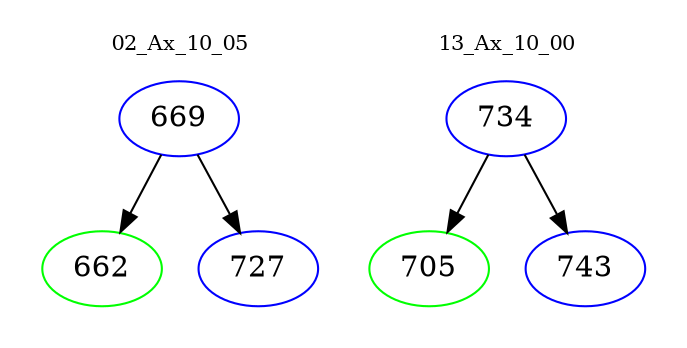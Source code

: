 digraph{
subgraph cluster_0 {
color = white
label = "02_Ax_10_05";
fontsize=10;
T0_669 [label="669", color="blue"]
T0_669 -> T0_662 [color="black"]
T0_662 [label="662", color="green"]
T0_669 -> T0_727 [color="black"]
T0_727 [label="727", color="blue"]
}
subgraph cluster_1 {
color = white
label = "13_Ax_10_00";
fontsize=10;
T1_734 [label="734", color="blue"]
T1_734 -> T1_705 [color="black"]
T1_705 [label="705", color="green"]
T1_734 -> T1_743 [color="black"]
T1_743 [label="743", color="blue"]
}
}
